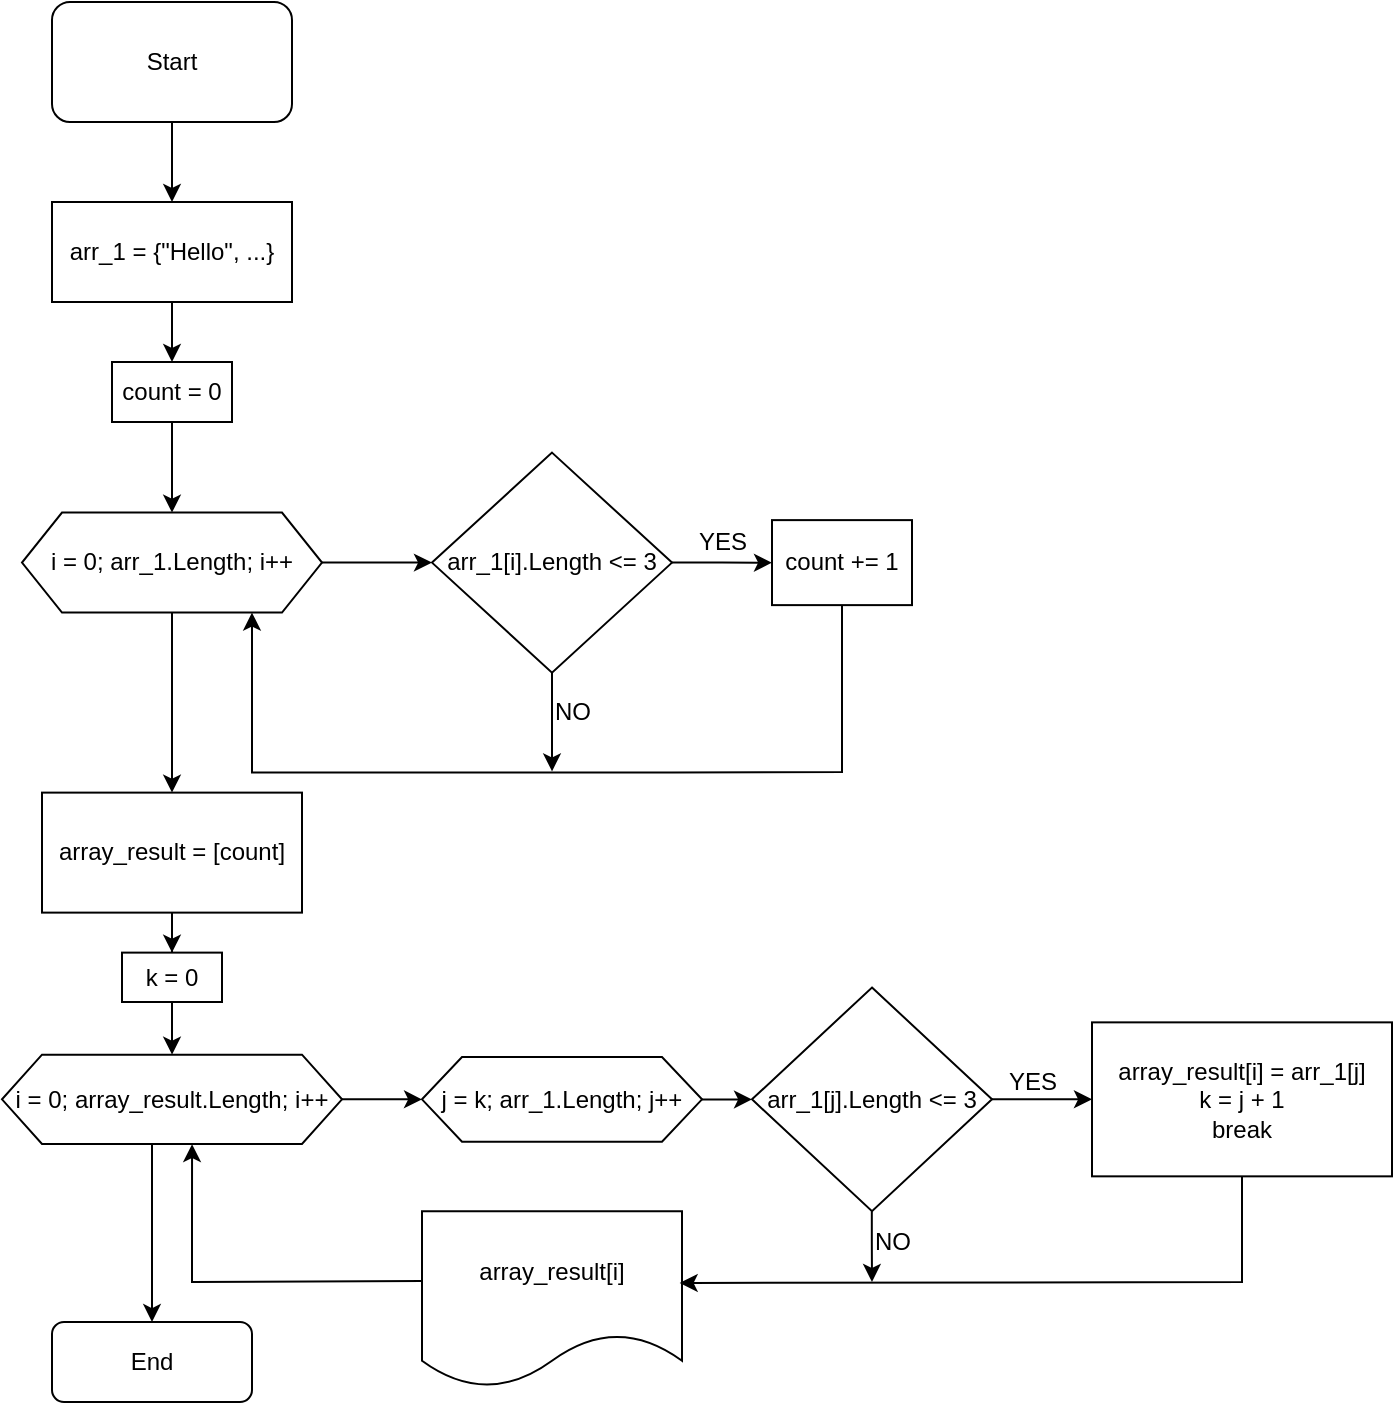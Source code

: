 <mxfile version="21.6.5" type="device">
  <diagram name="Страница 1" id="_H7OuKyiJdAr9FTvolBw">
    <mxGraphModel dx="1289" dy="762" grid="1" gridSize="10" guides="1" tooltips="1" connect="1" arrows="1" fold="1" page="1" pageScale="1" pageWidth="827" pageHeight="1169" math="0" shadow="0">
      <root>
        <mxCell id="0" />
        <mxCell id="1" parent="0" />
        <mxCell id="IlR6wLgUqlj9PQETamT1-5" value="" style="edgeStyle=orthogonalEdgeStyle;rounded=0;orthogonalLoop=1;jettySize=auto;html=1;" edge="1" parent="1" source="IlR6wLgUqlj9PQETamT1-2" target="IlR6wLgUqlj9PQETamT1-4">
          <mxGeometry relative="1" as="geometry" />
        </mxCell>
        <mxCell id="IlR6wLgUqlj9PQETamT1-2" value="arr_1 = {&quot;Hello&quot;, ...}" style="whiteSpace=wrap;html=1;" vertex="1" parent="1">
          <mxGeometry x="40" y="160" width="120" height="50" as="geometry" />
        </mxCell>
        <mxCell id="IlR6wLgUqlj9PQETamT1-31" value="" style="edgeStyle=orthogonalEdgeStyle;rounded=0;orthogonalLoop=1;jettySize=auto;html=1;" edge="1" parent="1" source="IlR6wLgUqlj9PQETamT1-4" target="IlR6wLgUqlj9PQETamT1-6">
          <mxGeometry relative="1" as="geometry" />
        </mxCell>
        <mxCell id="IlR6wLgUqlj9PQETamT1-4" value="count = 0" style="whiteSpace=wrap;html=1;" vertex="1" parent="1">
          <mxGeometry x="70" y="240" width="60" height="30" as="geometry" />
        </mxCell>
        <mxCell id="IlR6wLgUqlj9PQETamT1-9" value="" style="edgeStyle=orthogonalEdgeStyle;rounded=0;orthogonalLoop=1;jettySize=auto;html=1;" edge="1" parent="1" source="IlR6wLgUqlj9PQETamT1-6" target="IlR6wLgUqlj9PQETamT1-8">
          <mxGeometry relative="1" as="geometry" />
        </mxCell>
        <mxCell id="IlR6wLgUqlj9PQETamT1-32" value="" style="edgeStyle=orthogonalEdgeStyle;rounded=0;orthogonalLoop=1;jettySize=auto;html=1;" edge="1" parent="1" source="IlR6wLgUqlj9PQETamT1-6" target="IlR6wLgUqlj9PQETamT1-13">
          <mxGeometry relative="1" as="geometry" />
        </mxCell>
        <mxCell id="IlR6wLgUqlj9PQETamT1-6" value="i = 0; arr_1.Length; i++" style="shape=hexagon;perimeter=hexagonPerimeter2;whiteSpace=wrap;html=1;fixedSize=1;" vertex="1" parent="1">
          <mxGeometry x="25" y="315.31" width="150" height="50" as="geometry" />
        </mxCell>
        <mxCell id="IlR6wLgUqlj9PQETamT1-11" value="" style="edgeStyle=orthogonalEdgeStyle;rounded=0;orthogonalLoop=1;jettySize=auto;html=1;" edge="1" parent="1" source="IlR6wLgUqlj9PQETamT1-8" target="IlR6wLgUqlj9PQETamT1-10">
          <mxGeometry relative="1" as="geometry" />
        </mxCell>
        <mxCell id="IlR6wLgUqlj9PQETamT1-8" value="arr_1[i].Length &amp;lt;= 3" style="rhombus;whiteSpace=wrap;html=1;" vertex="1" parent="1">
          <mxGeometry x="230" y="285.31" width="120" height="110" as="geometry" />
        </mxCell>
        <mxCell id="IlR6wLgUqlj9PQETamT1-10" value="count += 1" style="whiteSpace=wrap;html=1;" vertex="1" parent="1">
          <mxGeometry x="400" y="319.06" width="70" height="42.5" as="geometry" />
        </mxCell>
        <mxCell id="IlR6wLgUqlj9PQETamT1-12" value="" style="endArrow=classic;html=1;rounded=0;exitX=0.5;exitY=1;exitDx=0;exitDy=0;" edge="1" parent="1" source="IlR6wLgUqlj9PQETamT1-10">
          <mxGeometry width="50" height="50" relative="1" as="geometry">
            <mxPoint x="560" y="345.31" as="sourcePoint" />
            <mxPoint x="140" y="365.31" as="targetPoint" />
            <Array as="points">
              <mxPoint x="435" y="390" />
              <mxPoint x="435" y="445" />
              <mxPoint x="350" y="445.31" />
              <mxPoint x="140" y="445.31" />
              <mxPoint x="140" y="415.31" />
            </Array>
          </mxGeometry>
        </mxCell>
        <mxCell id="IlR6wLgUqlj9PQETamT1-36" value="" style="edgeStyle=orthogonalEdgeStyle;rounded=0;orthogonalLoop=1;jettySize=auto;html=1;entryX=0.5;entryY=0;entryDx=0;entryDy=0;" edge="1" parent="1" source="IlR6wLgUqlj9PQETamT1-13" target="IlR6wLgUqlj9PQETamT1-19">
          <mxGeometry relative="1" as="geometry" />
        </mxCell>
        <mxCell id="IlR6wLgUqlj9PQETamT1-13" value="array_result = [count]" style="whiteSpace=wrap;html=1;" vertex="1" parent="1">
          <mxGeometry x="35" y="455.31" width="130" height="60" as="geometry" />
        </mxCell>
        <mxCell id="IlR6wLgUqlj9PQETamT1-16" value="YES" style="text;html=1;align=center;verticalAlign=middle;resizable=0;points=[];autosize=1;strokeColor=none;fillColor=none;" vertex="1" parent="1">
          <mxGeometry x="350" y="315.31" width="50" height="30" as="geometry" />
        </mxCell>
        <mxCell id="IlR6wLgUqlj9PQETamT1-17" value="NO" style="text;html=1;align=center;verticalAlign=middle;resizable=0;points=[];autosize=1;strokeColor=none;fillColor=none;" vertex="1" parent="1">
          <mxGeometry x="280" y="400" width="40" height="30" as="geometry" />
        </mxCell>
        <mxCell id="IlR6wLgUqlj9PQETamT1-37" value="" style="edgeStyle=orthogonalEdgeStyle;rounded=0;orthogonalLoop=1;jettySize=auto;html=1;" edge="1" parent="1" source="IlR6wLgUqlj9PQETamT1-19" target="IlR6wLgUqlj9PQETamT1-21">
          <mxGeometry relative="1" as="geometry" />
        </mxCell>
        <mxCell id="IlR6wLgUqlj9PQETamT1-19" value="k = 0" style="whiteSpace=wrap;html=1;" vertex="1" parent="1">
          <mxGeometry x="75" y="535.31" width="50" height="24.69" as="geometry" />
        </mxCell>
        <mxCell id="IlR6wLgUqlj9PQETamT1-26" value="" style="edgeStyle=orthogonalEdgeStyle;rounded=0;orthogonalLoop=1;jettySize=auto;html=1;" edge="1" parent="1" source="IlR6wLgUqlj9PQETamT1-21" target="IlR6wLgUqlj9PQETamT1-25">
          <mxGeometry relative="1" as="geometry" />
        </mxCell>
        <mxCell id="IlR6wLgUqlj9PQETamT1-52" value="" style="edgeStyle=orthogonalEdgeStyle;rounded=0;orthogonalLoop=1;jettySize=auto;html=1;" edge="1" parent="1">
          <mxGeometry relative="1" as="geometry">
            <mxPoint x="90" y="631.02" as="sourcePoint" />
            <mxPoint x="90" y="720.005" as="targetPoint" />
          </mxGeometry>
        </mxCell>
        <mxCell id="IlR6wLgUqlj9PQETamT1-21" value="i = 0; array_result.Length; i++" style="shape=hexagon;perimeter=hexagonPerimeter2;whiteSpace=wrap;html=1;fixedSize=1;" vertex="1" parent="1">
          <mxGeometry x="15" y="586.33" width="170" height="44.69" as="geometry" />
        </mxCell>
        <mxCell id="IlR6wLgUqlj9PQETamT1-30" value="" style="edgeStyle=orthogonalEdgeStyle;rounded=0;orthogonalLoop=1;jettySize=auto;html=1;" edge="1" parent="1" source="IlR6wLgUqlj9PQETamT1-25" target="IlR6wLgUqlj9PQETamT1-27">
          <mxGeometry relative="1" as="geometry" />
        </mxCell>
        <mxCell id="IlR6wLgUqlj9PQETamT1-25" value="j = k; arr_1.Length; j++" style="shape=hexagon;perimeter=hexagonPerimeter2;whiteSpace=wrap;html=1;fixedSize=1;" vertex="1" parent="1">
          <mxGeometry x="225" y="587.5" width="140" height="42.35" as="geometry" />
        </mxCell>
        <mxCell id="IlR6wLgUqlj9PQETamT1-39" value="" style="edgeStyle=orthogonalEdgeStyle;rounded=0;orthogonalLoop=1;jettySize=auto;html=1;" edge="1" parent="1" source="IlR6wLgUqlj9PQETamT1-27" target="IlR6wLgUqlj9PQETamT1-38">
          <mxGeometry relative="1" as="geometry" />
        </mxCell>
        <mxCell id="IlR6wLgUqlj9PQETamT1-27" value="arr_1[j].Length &amp;lt;= 3" style="rhombus;whiteSpace=wrap;html=1;" vertex="1" parent="1">
          <mxGeometry x="390" y="552.76" width="120" height="111.83" as="geometry" />
        </mxCell>
        <mxCell id="IlR6wLgUqlj9PQETamT1-35" value="" style="endArrow=classic;html=1;rounded=0;exitX=0.5;exitY=1;exitDx=0;exitDy=0;" edge="1" parent="1" source="IlR6wLgUqlj9PQETamT1-8">
          <mxGeometry width="50" height="50" relative="1" as="geometry">
            <mxPoint x="290" y="400" as="sourcePoint" />
            <mxPoint x="290" y="444.69" as="targetPoint" />
          </mxGeometry>
        </mxCell>
        <mxCell id="IlR6wLgUqlj9PQETamT1-38" value="array_result[i] = arr_1[j]&lt;br&gt;k = j + 1&lt;br&gt;break" style="whiteSpace=wrap;html=1;" vertex="1" parent="1">
          <mxGeometry x="560" y="570.18" width="150" height="76.99" as="geometry" />
        </mxCell>
        <mxCell id="IlR6wLgUqlj9PQETamT1-41" value="YES" style="text;html=1;align=center;verticalAlign=middle;resizable=0;points=[];autosize=1;strokeColor=none;fillColor=none;" vertex="1" parent="1">
          <mxGeometry x="505" y="585" width="50" height="30" as="geometry" />
        </mxCell>
        <mxCell id="IlR6wLgUqlj9PQETamT1-42" value="" style="endArrow=classic;html=1;rounded=0;exitX=0.5;exitY=1;exitDx=0;exitDy=0;" edge="1" parent="1">
          <mxGeometry width="50" height="50" relative="1" as="geometry">
            <mxPoint x="449.91" y="664.59" as="sourcePoint" />
            <mxPoint x="450" y="700" as="targetPoint" />
            <Array as="points">
              <mxPoint x="449.91" y="680" />
            </Array>
          </mxGeometry>
        </mxCell>
        <mxCell id="IlR6wLgUqlj9PQETamT1-43" value="NO" style="text;html=1;align=center;verticalAlign=middle;resizable=0;points=[];autosize=1;strokeColor=none;fillColor=none;" vertex="1" parent="1">
          <mxGeometry x="440" y="664.59" width="40" height="30" as="geometry" />
        </mxCell>
        <mxCell id="IlR6wLgUqlj9PQETamT1-44" value="array_result[i]" style="shape=document;whiteSpace=wrap;html=1;boundedLbl=1;" vertex="1" parent="1">
          <mxGeometry x="225" y="664.59" width="130" height="88" as="geometry" />
        </mxCell>
        <mxCell id="IlR6wLgUqlj9PQETamT1-46" value="" style="endArrow=classic;html=1;rounded=0;exitX=0.5;exitY=1;exitDx=0;exitDy=0;entryX=0.991;entryY=0.408;entryDx=0;entryDy=0;entryPerimeter=0;" edge="1" parent="1" source="IlR6wLgUqlj9PQETamT1-38" target="IlR6wLgUqlj9PQETamT1-44">
          <mxGeometry width="50" height="50" relative="1" as="geometry">
            <mxPoint x="290" y="640" as="sourcePoint" />
            <mxPoint x="340" y="590" as="targetPoint" />
            <Array as="points">
              <mxPoint x="635" y="700" />
            </Array>
          </mxGeometry>
        </mxCell>
        <mxCell id="IlR6wLgUqlj9PQETamT1-47" value="" style="endArrow=classic;html=1;rounded=0;exitX=0.001;exitY=0.397;exitDx=0;exitDy=0;exitPerimeter=0;entryX=0.559;entryY=1.001;entryDx=0;entryDy=0;entryPerimeter=0;" edge="1" parent="1" source="IlR6wLgUqlj9PQETamT1-44" target="IlR6wLgUqlj9PQETamT1-21">
          <mxGeometry width="50" height="50" relative="1" as="geometry">
            <mxPoint x="100" y="714.59" as="sourcePoint" />
            <mxPoint x="110" y="640" as="targetPoint" />
            <Array as="points">
              <mxPoint x="110" y="700" />
              <mxPoint x="110" y="670" />
            </Array>
          </mxGeometry>
        </mxCell>
        <mxCell id="IlR6wLgUqlj9PQETamT1-51" value="End" style="rounded=1;whiteSpace=wrap;html=1;" vertex="1" parent="1">
          <mxGeometry x="40" y="720.01" width="100" height="39.99" as="geometry" />
        </mxCell>
        <mxCell id="IlR6wLgUqlj9PQETamT1-54" value="" style="edgeStyle=orthogonalEdgeStyle;rounded=0;orthogonalLoop=1;jettySize=auto;html=1;" edge="1" parent="1" source="IlR6wLgUqlj9PQETamT1-53" target="IlR6wLgUqlj9PQETamT1-2">
          <mxGeometry relative="1" as="geometry" />
        </mxCell>
        <mxCell id="IlR6wLgUqlj9PQETamT1-53" value="Start" style="rounded=1;whiteSpace=wrap;html=1;" vertex="1" parent="1">
          <mxGeometry x="40" y="60" width="120" height="60" as="geometry" />
        </mxCell>
      </root>
    </mxGraphModel>
  </diagram>
</mxfile>
